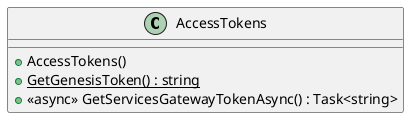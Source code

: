 @startuml
class AccessTokens {
    + AccessTokens()
    + {static} GetGenesisToken() : string
    + <<async>> GetServicesGatewayTokenAsync() : Task<string>
}
@enduml
